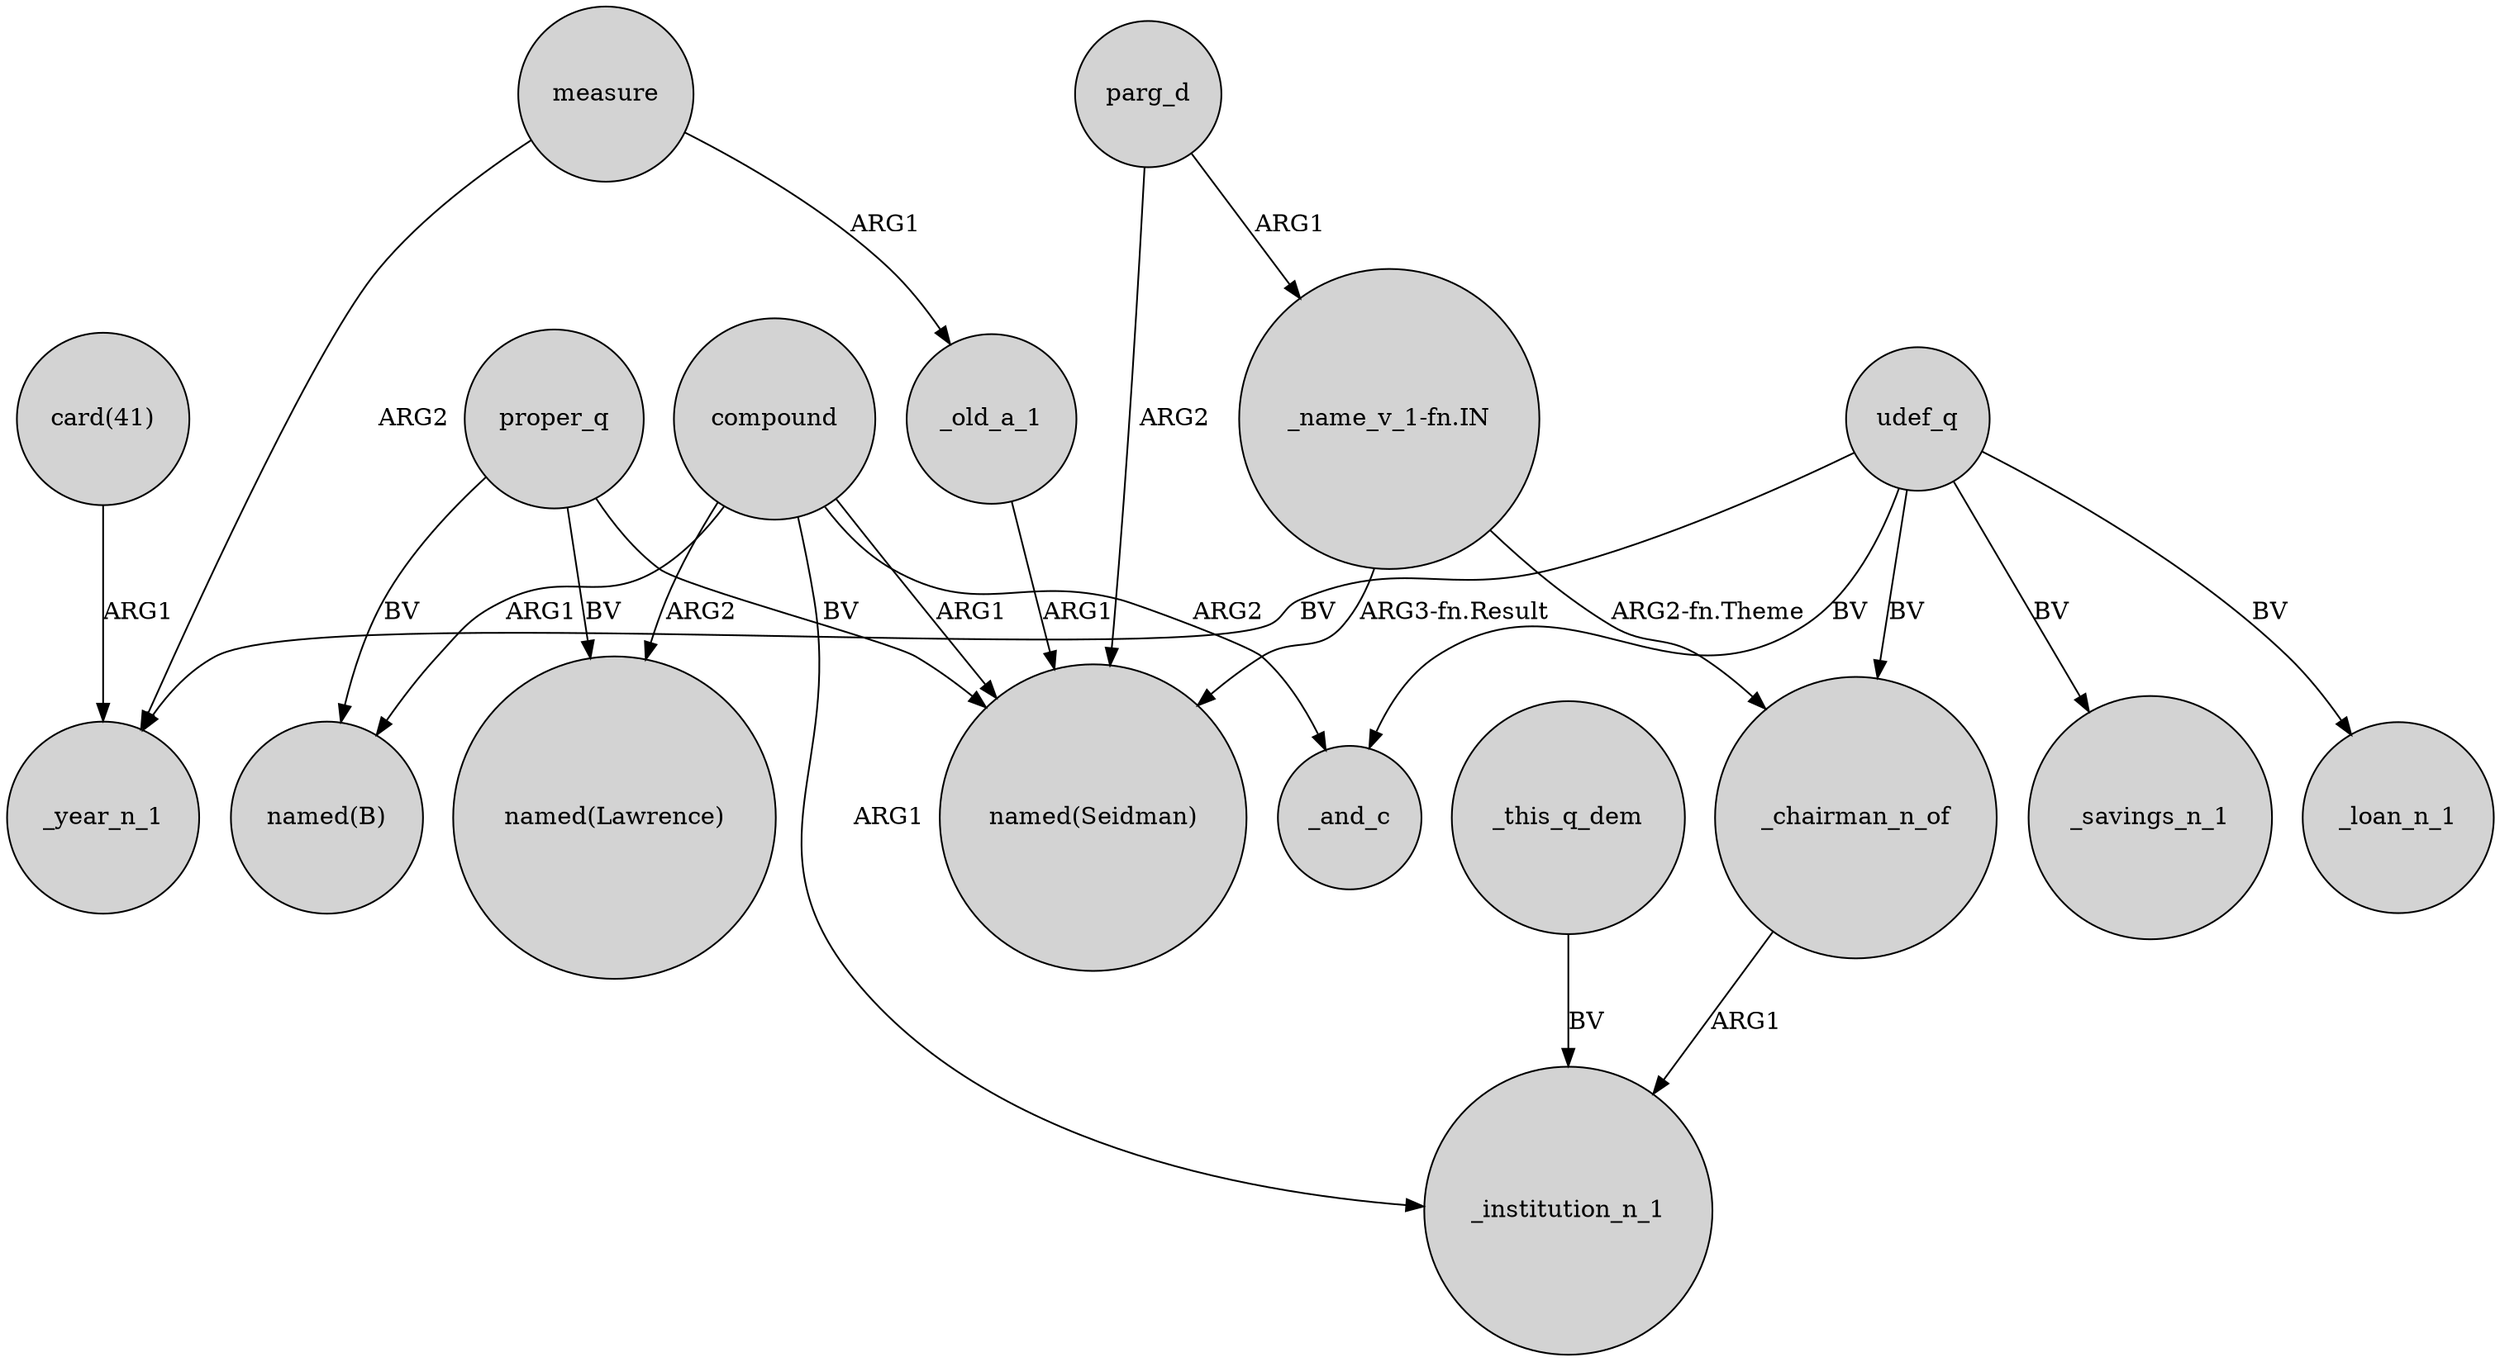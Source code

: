 digraph {
	node [shape=circle style=filled]
	"card(41)" -> _year_n_1 [label=ARG1]
	compound -> "named(Lawrence)" [label=ARG2]
	measure -> _year_n_1 [label=ARG2]
	udef_q -> _loan_n_1 [label=BV]
	udef_q -> _savings_n_1 [label=BV]
	proper_q -> "named(B)" [label=BV]
	udef_q -> _chairman_n_of [label=BV]
	_chairman_n_of -> _institution_n_1 [label=ARG1]
	measure -> _old_a_1 [label=ARG1]
	_this_q_dem -> _institution_n_1 [label=BV]
	proper_q -> "named(Seidman)" [label=BV]
	compound -> _and_c [label=ARG2]
	"_name_v_1-fn.IN" -> "named(Seidman)" [label="ARG3-fn.Result"]
	parg_d -> "named(Seidman)" [label=ARG2]
	"_name_v_1-fn.IN" -> _chairman_n_of [label="ARG2-fn.Theme"]
	compound -> "named(B)" [label=ARG1]
	udef_q -> _year_n_1 [label=BV]
	proper_q -> "named(Lawrence)" [label=BV]
	udef_q -> _and_c [label=BV]
	compound -> _institution_n_1 [label=ARG1]
	compound -> "named(Seidman)" [label=ARG1]
	parg_d -> "_name_v_1-fn.IN" [label=ARG1]
	_old_a_1 -> "named(Seidman)" [label=ARG1]
}
